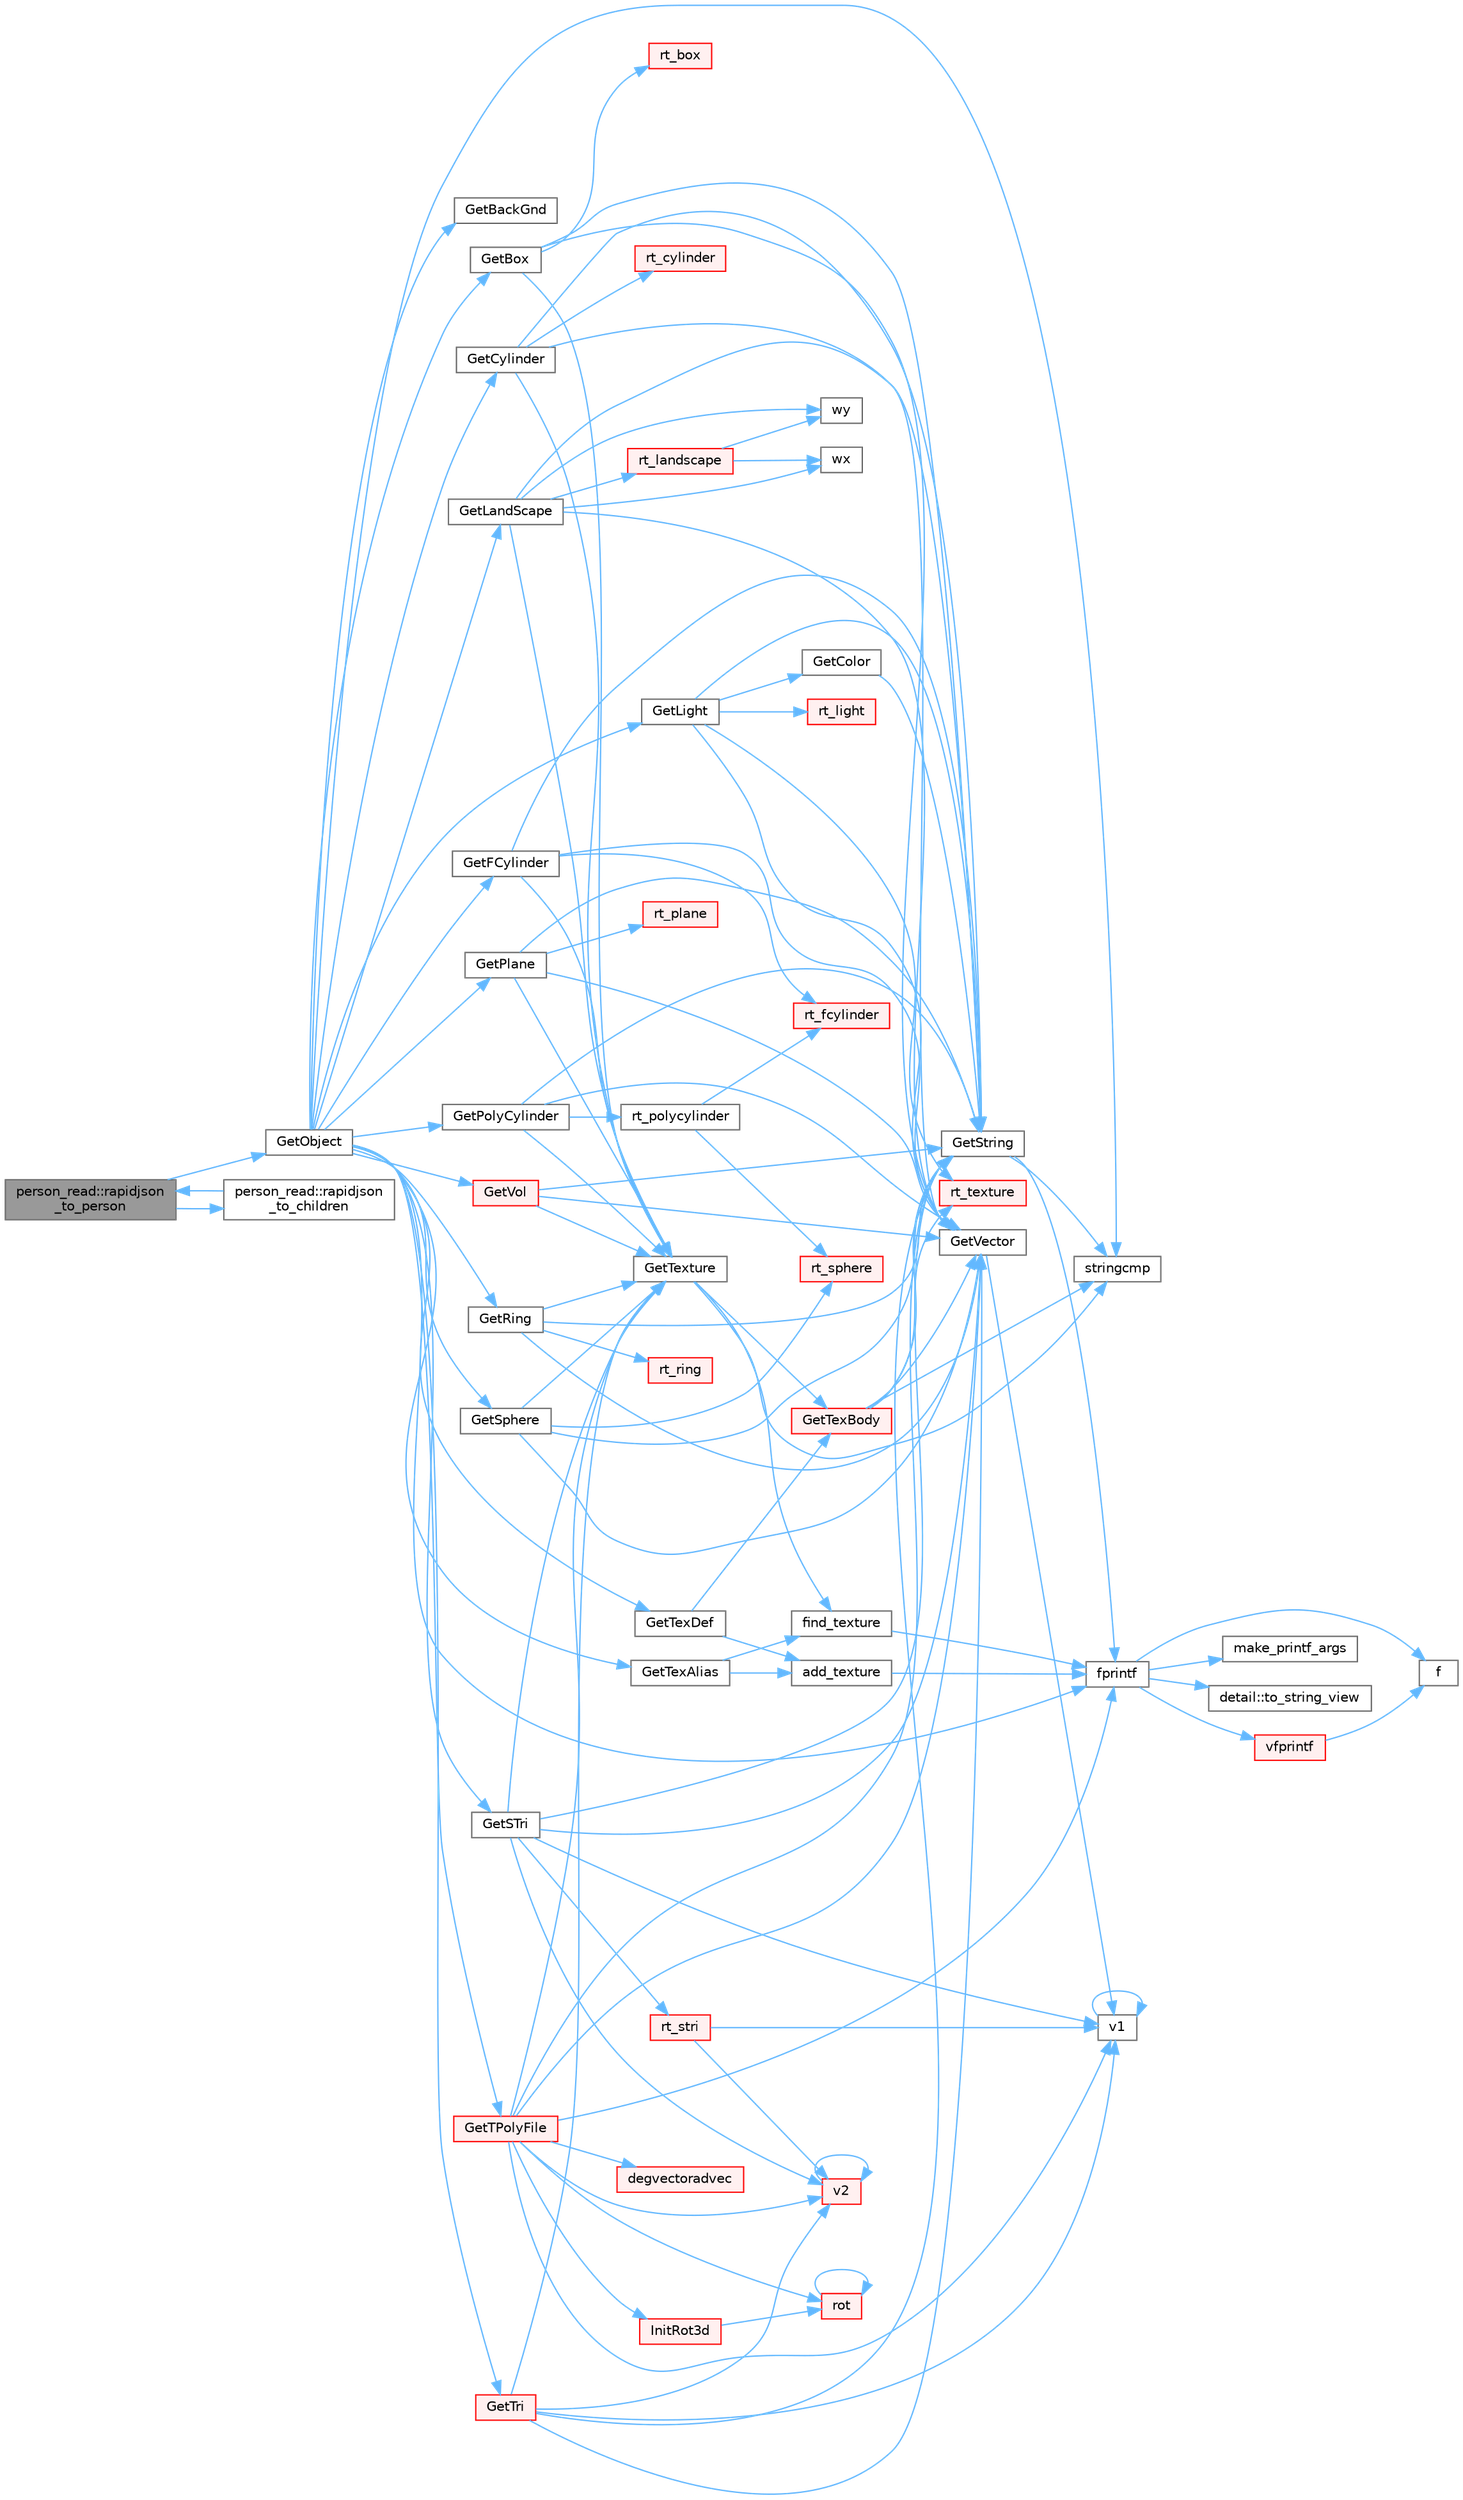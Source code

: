 digraph "person_read::rapidjson_to_person"
{
 // LATEX_PDF_SIZE
  bgcolor="transparent";
  edge [fontname=Helvetica,fontsize=10,labelfontname=Helvetica,labelfontsize=10];
  node [fontname=Helvetica,fontsize=10,shape=box,height=0.2,width=0.4];
  rankdir="LR";
  Node1 [id="Node000001",label="person_read::rapidjson\l_to_person",height=0.2,width=0.4,color="gray40", fillcolor="grey60", style="filled", fontcolor="black",tooltip=" "];
  Node1 -> Node2 [id="edge1_Node000001_Node000002",color="steelblue1",style="solid",tooltip=" "];
  Node2 [id="Node000002",label="GetObject",height=0.2,width=0.4,color="grey40", fillcolor="white", style="filled",URL="$parse_8cpp.html#a2f2f1587f77dab125e1f0d587f80c9dc",tooltip=" "];
  Node2 -> Node3 [id="edge2_Node000002_Node000003",color="steelblue1",style="solid",tooltip=" "];
  Node3 [id="Node000003",label="fprintf",height=0.2,width=0.4,color="grey40", fillcolor="white", style="filled",URL="$printf_8h.html#a9f315126362cae9675de1642105e631e",tooltip=" "];
  Node3 -> Node4 [id="edge3_Node000003_Node000004",color="steelblue1",style="solid",tooltip=" "];
  Node4 [id="Node000004",label="f",height=0.2,width=0.4,color="grey40", fillcolor="white", style="filled",URL="$cxx11__tensor__map_8cpp.html#a7f507fea02198f6cb81c86640c7b1a4e",tooltip=" "];
  Node3 -> Node5 [id="edge4_Node000003_Node000005",color="steelblue1",style="solid",tooltip=" "];
  Node5 [id="Node000005",label="make_printf_args",height=0.2,width=0.4,color="grey40", fillcolor="white", style="filled",URL="$printf_8h.html#a27dcc0efcda04388971dbea3c875f122",tooltip=" "];
  Node3 -> Node6 [id="edge5_Node000003_Node000006",color="steelblue1",style="solid",tooltip=" "];
  Node6 [id="Node000006",label="detail::to_string_view",height=0.2,width=0.4,color="grey40", fillcolor="white", style="filled",URL="$namespacedetail.html#abeae79fa3e1eded2d8fbd56cc9f0960e",tooltip=" "];
  Node3 -> Node7 [id="edge6_Node000003_Node000007",color="steelblue1",style="solid",tooltip=" "];
  Node7 [id="Node000007",label="vfprintf",height=0.2,width=0.4,color="red", fillcolor="#FFF0F0", style="filled",URL="$printf_8h.html#abb30aad964fc771fb52cf3ad88649df2",tooltip=" "];
  Node7 -> Node4 [id="edge7_Node000007_Node000004",color="steelblue1",style="solid",tooltip=" "];
  Node2 -> Node35 [id="edge8_Node000002_Node000035",color="steelblue1",style="solid",tooltip=" "];
  Node35 [id="Node000035",label="GetBackGnd",height=0.2,width=0.4,color="grey40", fillcolor="white", style="filled",URL="$parse_8cpp.html#a73a913bfd95c9b1e7dfc3e84c0fcf105",tooltip=" "];
  Node2 -> Node36 [id="edge9_Node000002_Node000036",color="steelblue1",style="solid",tooltip=" "];
  Node36 [id="Node000036",label="GetBox",height=0.2,width=0.4,color="grey40", fillcolor="white", style="filled",URL="$parse_8cpp.html#aa54d43e677c1d7969b2d5c74a0a47151",tooltip=" "];
  Node36 -> Node37 [id="edge10_Node000036_Node000037",color="steelblue1",style="solid",tooltip=" "];
  Node37 [id="Node000037",label="GetString",height=0.2,width=0.4,color="grey40", fillcolor="white", style="filled",URL="$parse_8cpp.html#a79e0254cd128a92b56de23e8abaa2850",tooltip=" "];
  Node37 -> Node3 [id="edge11_Node000037_Node000003",color="steelblue1",style="solid",tooltip=" "];
  Node37 -> Node38 [id="edge12_Node000037_Node000038",color="steelblue1",style="solid",tooltip=" "];
  Node38 [id="Node000038",label="stringcmp",height=0.2,width=0.4,color="grey40", fillcolor="white", style="filled",URL="$parse_8cpp.html#a10e812c093d06c8f91685243dfd5670d",tooltip=" "];
  Node36 -> Node39 [id="edge13_Node000036_Node000039",color="steelblue1",style="solid",tooltip=" "];
  Node39 [id="Node000039",label="GetTexture",height=0.2,width=0.4,color="grey40", fillcolor="white", style="filled",URL="$parse_8cpp.html#a2a311b715c7bce7dd3c0e130fd242655",tooltip=" "];
  Node39 -> Node40 [id="edge14_Node000039_Node000040",color="steelblue1",style="solid",tooltip=" "];
  Node40 [id="Node000040",label="find_texture",height=0.2,width=0.4,color="grey40", fillcolor="white", style="filled",URL="$parse_8cpp.html#a3373dda91944e8bd8e1ec3a0837eda3d",tooltip=" "];
  Node40 -> Node3 [id="edge15_Node000040_Node000003",color="steelblue1",style="solid",tooltip=" "];
  Node39 -> Node41 [id="edge16_Node000039_Node000041",color="steelblue1",style="solid",tooltip=" "];
  Node41 [id="Node000041",label="GetTexBody",height=0.2,width=0.4,color="red", fillcolor="#FFF0F0", style="filled",URL="$parse_8cpp.html#a9bde5be8ed7fef353b7e26c6bb26080d",tooltip=" "];
  Node41 -> Node37 [id="edge17_Node000041_Node000037",color="steelblue1",style="solid",tooltip=" "];
  Node41 -> Node42 [id="edge18_Node000041_Node000042",color="steelblue1",style="solid",tooltip=" "];
  Node42 [id="Node000042",label="GetVector",height=0.2,width=0.4,color="grey40", fillcolor="white", style="filled",URL="$parse_8cpp.html#aa05035bdaae3230f25f564d4ce9b2a64",tooltip=" "];
  Node42 -> Node43 [id="edge19_Node000042_Node000043",color="steelblue1",style="solid",tooltip=" "];
  Node43 [id="Node000043",label="v1",height=0.2,width=0.4,color="grey40", fillcolor="white", style="filled",URL="$_tutorial___reshape_mat2_vec_8cpp.html#a10bd710692c91bc238f2e1da77730678",tooltip=" "];
  Node43 -> Node43 [id="edge20_Node000043_Node000043",color="steelblue1",style="solid",tooltip=" "];
  Node41 -> Node45 [id="edge21_Node000041_Node000045",color="steelblue1",style="solid",tooltip=" "];
  Node45 [id="Node000045",label="rt_texture",height=0.2,width=0.4,color="red", fillcolor="#FFF0F0", style="filled",URL="$api_8cpp.html#a6c4440ce7b2b3e0659577fdbbda3f120",tooltip=" "];
  Node41 -> Node38 [id="edge22_Node000041_Node000038",color="steelblue1",style="solid",tooltip=" "];
  Node39 -> Node38 [id="edge23_Node000039_Node000038",color="steelblue1",style="solid",tooltip=" "];
  Node36 -> Node42 [id="edge24_Node000036_Node000042",color="steelblue1",style="solid",tooltip=" "];
  Node36 -> Node79 [id="edge25_Node000036_Node000079",color="steelblue1",style="solid",tooltip=" "];
  Node79 [id="Node000079",label="rt_box",height=0.2,width=0.4,color="red", fillcolor="#FFF0F0", style="filled",URL="$api_8cpp.html#acea8bde49eae5577481a99380f0e66b3",tooltip=" "];
  Node2 -> Node83 [id="edge26_Node000002_Node000083",color="steelblue1",style="solid",tooltip=" "];
  Node83 [id="Node000083",label="GetCylinder",height=0.2,width=0.4,color="grey40", fillcolor="white", style="filled",URL="$parse_8cpp.html#a69c8ef9f85812f7a69a56ea96bba4c8f",tooltip=" "];
  Node83 -> Node37 [id="edge27_Node000083_Node000037",color="steelblue1",style="solid",tooltip=" "];
  Node83 -> Node39 [id="edge28_Node000083_Node000039",color="steelblue1",style="solid",tooltip=" "];
  Node83 -> Node42 [id="edge29_Node000083_Node000042",color="steelblue1",style="solid",tooltip=" "];
  Node83 -> Node84 [id="edge30_Node000083_Node000084",color="steelblue1",style="solid",tooltip=" "];
  Node84 [id="Node000084",label="rt_cylinder",height=0.2,width=0.4,color="red", fillcolor="#FFF0F0", style="filled",URL="$api_8cpp.html#a17f57bb5b671a68d9f1784739f34f703",tooltip=" "];
  Node2 -> Node86 [id="edge31_Node000002_Node000086",color="steelblue1",style="solid",tooltip=" "];
  Node86 [id="Node000086",label="GetFCylinder",height=0.2,width=0.4,color="grey40", fillcolor="white", style="filled",URL="$parse_8cpp.html#aa0d3ec1a1c7ed600e3a4604c937565ba",tooltip=" "];
  Node86 -> Node37 [id="edge32_Node000086_Node000037",color="steelblue1",style="solid",tooltip=" "];
  Node86 -> Node39 [id="edge33_Node000086_Node000039",color="steelblue1",style="solid",tooltip=" "];
  Node86 -> Node42 [id="edge34_Node000086_Node000042",color="steelblue1",style="solid",tooltip=" "];
  Node86 -> Node87 [id="edge35_Node000086_Node000087",color="steelblue1",style="solid",tooltip=" "];
  Node87 [id="Node000087",label="rt_fcylinder",height=0.2,width=0.4,color="red", fillcolor="#FFF0F0", style="filled",URL="$api_8cpp.html#ac5ffcfc7c15b195194b7740ec4058e00",tooltip=" "];
  Node2 -> Node89 [id="edge36_Node000002_Node000089",color="steelblue1",style="solid",tooltip=" "];
  Node89 [id="Node000089",label="GetLandScape",height=0.2,width=0.4,color="grey40", fillcolor="white", style="filled",URL="$parse_8cpp.html#afe08f2789131b32bd87741379be9efb4",tooltip=" "];
  Node89 -> Node37 [id="edge37_Node000089_Node000037",color="steelblue1",style="solid",tooltip=" "];
  Node89 -> Node39 [id="edge38_Node000089_Node000039",color="steelblue1",style="solid",tooltip=" "];
  Node89 -> Node42 [id="edge39_Node000089_Node000042",color="steelblue1",style="solid",tooltip=" "];
  Node89 -> Node90 [id="edge40_Node000089_Node000090",color="steelblue1",style="solid",tooltip=" "];
  Node90 [id="Node000090",label="rt_landscape",height=0.2,width=0.4,color="red", fillcolor="#FFF0F0", style="filled",URL="$apigeom_8cpp.html#afec0f281cd1ac30a8f0f9923c7f3326d",tooltip=" "];
  Node90 -> Node99 [id="edge41_Node000090_Node000099",color="steelblue1",style="solid",tooltip=" "];
  Node99 [id="Node000099",label="wx",height=0.2,width=0.4,color="grey40", fillcolor="white", style="filled",URL="$core_2swizzle__4_8inl_8h.html#a66b224ccf5684dc3346b689ce492bd2b",tooltip=" "];
  Node90 -> Node100 [id="edge42_Node000090_Node000100",color="steelblue1",style="solid",tooltip=" "];
  Node100 [id="Node000100",label="wy",height=0.2,width=0.4,color="grey40", fillcolor="white", style="filled",URL="$core_2swizzle__4_8inl_8h.html#a5bed73816e9fcf9d6ef3a2f833971b47",tooltip=" "];
  Node89 -> Node99 [id="edge43_Node000089_Node000099",color="steelblue1",style="solid",tooltip=" "];
  Node89 -> Node100 [id="edge44_Node000089_Node000100",color="steelblue1",style="solid",tooltip=" "];
  Node2 -> Node103 [id="edge45_Node000002_Node000103",color="steelblue1",style="solid",tooltip=" "];
  Node103 [id="Node000103",label="GetLight",height=0.2,width=0.4,color="grey40", fillcolor="white", style="filled",URL="$parse_8cpp.html#a86c9fd7e66b475c339dfd227d747c422",tooltip=" "];
  Node103 -> Node104 [id="edge46_Node000103_Node000104",color="steelblue1",style="solid",tooltip=" "];
  Node104 [id="Node000104",label="GetColor",height=0.2,width=0.4,color="grey40", fillcolor="white", style="filled",URL="$parse_8cpp.html#a644dbde2257b7885274701fcfbd81277",tooltip=" "];
  Node104 -> Node37 [id="edge47_Node000104_Node000037",color="steelblue1",style="solid",tooltip=" "];
  Node103 -> Node37 [id="edge48_Node000103_Node000037",color="steelblue1",style="solid",tooltip=" "];
  Node103 -> Node42 [id="edge49_Node000103_Node000042",color="steelblue1",style="solid",tooltip=" "];
  Node103 -> Node105 [id="edge50_Node000103_Node000105",color="steelblue1",style="solid",tooltip=" "];
  Node105 [id="Node000105",label="rt_light",height=0.2,width=0.4,color="red", fillcolor="#FFF0F0", style="filled",URL="$api_8cpp.html#aa8f200571707c72edf25a7859af6ac4d",tooltip=" "];
  Node103 -> Node45 [id="edge51_Node000103_Node000045",color="steelblue1",style="solid",tooltip=" "];
  Node2 -> Node108 [id="edge52_Node000002_Node000108",color="steelblue1",style="solid",tooltip=" "];
  Node108 [id="Node000108",label="GetPlane",height=0.2,width=0.4,color="grey40", fillcolor="white", style="filled",URL="$parse_8cpp.html#adb7113f1e835067cf62db89ca28bd310",tooltip=" "];
  Node108 -> Node37 [id="edge53_Node000108_Node000037",color="steelblue1",style="solid",tooltip=" "];
  Node108 -> Node39 [id="edge54_Node000108_Node000039",color="steelblue1",style="solid",tooltip=" "];
  Node108 -> Node42 [id="edge55_Node000108_Node000042",color="steelblue1",style="solid",tooltip=" "];
  Node108 -> Node109 [id="edge56_Node000108_Node000109",color="steelblue1",style="solid",tooltip=" "];
  Node109 [id="Node000109",label="rt_plane",height=0.2,width=0.4,color="red", fillcolor="#FFF0F0", style="filled",URL="$api_8cpp.html#a718109f91c3ff8803074ff7a943f24d2",tooltip=" "];
  Node2 -> Node113 [id="edge57_Node000002_Node000113",color="steelblue1",style="solid",tooltip=" "];
  Node113 [id="Node000113",label="GetPolyCylinder",height=0.2,width=0.4,color="grey40", fillcolor="white", style="filled",URL="$parse_8cpp.html#aaa4c967551b0967b89bee2bb154ae0fe",tooltip=" "];
  Node113 -> Node37 [id="edge58_Node000113_Node000037",color="steelblue1",style="solid",tooltip=" "];
  Node113 -> Node39 [id="edge59_Node000113_Node000039",color="steelblue1",style="solid",tooltip=" "];
  Node113 -> Node42 [id="edge60_Node000113_Node000042",color="steelblue1",style="solid",tooltip=" "];
  Node113 -> Node114 [id="edge61_Node000113_Node000114",color="steelblue1",style="solid",tooltip=" "];
  Node114 [id="Node000114",label="rt_polycylinder",height=0.2,width=0.4,color="grey40", fillcolor="white", style="filled",URL="$apigeom_8cpp.html#aa5f81846b847f4b35876100d6ecd54cf",tooltip=" "];
  Node114 -> Node87 [id="edge62_Node000114_Node000087",color="steelblue1",style="solid",tooltip=" "];
  Node114 -> Node115 [id="edge63_Node000114_Node000115",color="steelblue1",style="solid",tooltip=" "];
  Node115 [id="Node000115",label="rt_sphere",height=0.2,width=0.4,color="red", fillcolor="#FFF0F0", style="filled",URL="$api_8cpp.html#ad7ce4f9dd1a9221802403f96007f8c21",tooltip=" "];
  Node2 -> Node117 [id="edge64_Node000002_Node000117",color="steelblue1",style="solid",tooltip=" "];
  Node117 [id="Node000117",label="GetRing",height=0.2,width=0.4,color="grey40", fillcolor="white", style="filled",URL="$parse_8cpp.html#a83ea6cc6de01ba02eda35b2576b07629",tooltip=" "];
  Node117 -> Node37 [id="edge65_Node000117_Node000037",color="steelblue1",style="solid",tooltip=" "];
  Node117 -> Node39 [id="edge66_Node000117_Node000039",color="steelblue1",style="solid",tooltip=" "];
  Node117 -> Node42 [id="edge67_Node000117_Node000042",color="steelblue1",style="solid",tooltip=" "];
  Node117 -> Node118 [id="edge68_Node000117_Node000118",color="steelblue1",style="solid",tooltip=" "];
  Node118 [id="Node000118",label="rt_ring",height=0.2,width=0.4,color="red", fillcolor="#FFF0F0", style="filled",URL="$api_8cpp.html#a8c3bff8434eae5aad4cd88aa9228e92c",tooltip=" "];
  Node2 -> Node120 [id="edge69_Node000002_Node000120",color="steelblue1",style="solid",tooltip=" "];
  Node120 [id="Node000120",label="GetSphere",height=0.2,width=0.4,color="grey40", fillcolor="white", style="filled",URL="$parse_8cpp.html#a2519d0ef92ddd38e9589d541b3ab8367",tooltip=" "];
  Node120 -> Node37 [id="edge70_Node000120_Node000037",color="steelblue1",style="solid",tooltip=" "];
  Node120 -> Node39 [id="edge71_Node000120_Node000039",color="steelblue1",style="solid",tooltip=" "];
  Node120 -> Node42 [id="edge72_Node000120_Node000042",color="steelblue1",style="solid",tooltip=" "];
  Node120 -> Node115 [id="edge73_Node000120_Node000115",color="steelblue1",style="solid",tooltip=" "];
  Node2 -> Node121 [id="edge74_Node000002_Node000121",color="steelblue1",style="solid",tooltip=" "];
  Node121 [id="Node000121",label="GetSTri",height=0.2,width=0.4,color="grey40", fillcolor="white", style="filled",URL="$parse_8cpp.html#ab7d3fb56f29b8477508492ad770d5507",tooltip=" "];
  Node121 -> Node37 [id="edge75_Node000121_Node000037",color="steelblue1",style="solid",tooltip=" "];
  Node121 -> Node39 [id="edge76_Node000121_Node000039",color="steelblue1",style="solid",tooltip=" "];
  Node121 -> Node42 [id="edge77_Node000121_Node000042",color="steelblue1",style="solid",tooltip=" "];
  Node121 -> Node92 [id="edge78_Node000121_Node000092",color="steelblue1",style="solid",tooltip=" "];
  Node92 [id="Node000092",label="rt_stri",height=0.2,width=0.4,color="red", fillcolor="#FFF0F0", style="filled",URL="$api_8cpp.html#a5d6ad06b8d61b1474a9bf485b7c91227",tooltip=" "];
  Node92 -> Node43 [id="edge79_Node000092_Node000043",color="steelblue1",style="solid",tooltip=" "];
  Node92 -> Node94 [id="edge80_Node000092_Node000094",color="steelblue1",style="solid",tooltip=" "];
  Node94 [id="Node000094",label="v2",height=0.2,width=0.4,color="red", fillcolor="#FFF0F0", style="filled",URL="$_tutorial___reshape_mat2_vec_8cpp.html#a3eb30a79de469336df46f4f5f0bfb84f",tooltip=" "];
  Node94 -> Node94 [id="edge81_Node000094_Node000094",color="steelblue1",style="solid",tooltip=" "];
  Node121 -> Node43 [id="edge82_Node000121_Node000043",color="steelblue1",style="solid",tooltip=" "];
  Node121 -> Node94 [id="edge83_Node000121_Node000094",color="steelblue1",style="solid",tooltip=" "];
  Node2 -> Node122 [id="edge84_Node000002_Node000122",color="steelblue1",style="solid",tooltip=" "];
  Node122 [id="Node000122",label="GetTexAlias",height=0.2,width=0.4,color="grey40", fillcolor="white", style="filled",URL="$parse_8cpp.html#aadc2022e3effc303e40a9c95fd4af4f4",tooltip=" "];
  Node122 -> Node123 [id="edge85_Node000122_Node000123",color="steelblue1",style="solid",tooltip=" "];
  Node123 [id="Node000123",label="add_texture",height=0.2,width=0.4,color="grey40", fillcolor="white", style="filled",URL="$parse_8cpp.html#ae32ec7520baf58fe9f5585cc4df8651c",tooltip=" "];
  Node123 -> Node3 [id="edge86_Node000123_Node000003",color="steelblue1",style="solid",tooltip=" "];
  Node122 -> Node40 [id="edge87_Node000122_Node000040",color="steelblue1",style="solid",tooltip=" "];
  Node2 -> Node124 [id="edge88_Node000002_Node000124",color="steelblue1",style="solid",tooltip=" "];
  Node124 [id="Node000124",label="GetTexDef",height=0.2,width=0.4,color="grey40", fillcolor="white", style="filled",URL="$parse_8cpp.html#a117f9140ddc5993864fae34de3571fd9",tooltip=" "];
  Node124 -> Node123 [id="edge89_Node000124_Node000123",color="steelblue1",style="solid",tooltip=" "];
  Node124 -> Node41 [id="edge90_Node000124_Node000041",color="steelblue1",style="solid",tooltip=" "];
  Node2 -> Node125 [id="edge91_Node000002_Node000125",color="steelblue1",style="solid",tooltip=" "];
  Node125 [id="Node000125",label="GetTPolyFile",height=0.2,width=0.4,color="red", fillcolor="#FFF0F0", style="filled",URL="$parse_8cpp.html#ad6e337dba94433d071abad702cd33c1c",tooltip=" "];
  Node125 -> Node126 [id="edge92_Node000125_Node000126",color="steelblue1",style="solid",tooltip=" "];
  Node126 [id="Node000126",label="degvectoradvec",height=0.2,width=0.4,color="red", fillcolor="#FFF0F0", style="filled",URL="$parse_8cpp.html#aaca10a8a8fb0e1badc9a9fc7f25286b5",tooltip=" "];
  Node125 -> Node3 [id="edge93_Node000125_Node000003",color="steelblue1",style="solid",tooltip=" "];
  Node125 -> Node37 [id="edge94_Node000125_Node000037",color="steelblue1",style="solid",tooltip=" "];
  Node125 -> Node39 [id="edge95_Node000125_Node000039",color="steelblue1",style="solid",tooltip=" "];
  Node125 -> Node42 [id="edge96_Node000125_Node000042",color="steelblue1",style="solid",tooltip=" "];
  Node125 -> Node128 [id="edge97_Node000125_Node000128",color="steelblue1",style="solid",tooltip=" "];
  Node128 [id="Node000128",label="InitRot3d",height=0.2,width=0.4,color="red", fillcolor="#FFF0F0", style="filled",URL="$parse_8cpp.html#ad292b2334d2a90245fdd220adfdd77b9",tooltip=" "];
  Node128 -> Node129 [id="edge98_Node000128_Node000129",color="steelblue1",style="solid",tooltip=" "];
  Node129 [id="Node000129",label="rot",height=0.2,width=0.4,color="red", fillcolor="#FFF0F0", style="filled",URL="$level1__real__impl_8h.html#a6085d1e47159b776e841c37e5c45f105",tooltip=" "];
  Node129 -> Node129 [id="edge99_Node000129_Node000129",color="steelblue1",style="solid",tooltip=" "];
  Node125 -> Node129 [id="edge100_Node000125_Node000129",color="steelblue1",style="solid",tooltip=" "];
  Node125 -> Node43 [id="edge101_Node000125_Node000043",color="steelblue1",style="solid",tooltip=" "];
  Node125 -> Node94 [id="edge102_Node000125_Node000094",color="steelblue1",style="solid",tooltip=" "];
  Node2 -> Node138 [id="edge103_Node000002_Node000138",color="steelblue1",style="solid",tooltip=" "];
  Node138 [id="Node000138",label="GetTri",height=0.2,width=0.4,color="red", fillcolor="#FFF0F0", style="filled",URL="$parse_8cpp.html#a1bd5c16a2f55742a2f75fc8f3de0149e",tooltip=" "];
  Node138 -> Node37 [id="edge104_Node000138_Node000037",color="steelblue1",style="solid",tooltip=" "];
  Node138 -> Node39 [id="edge105_Node000138_Node000039",color="steelblue1",style="solid",tooltip=" "];
  Node138 -> Node42 [id="edge106_Node000138_Node000042",color="steelblue1",style="solid",tooltip=" "];
  Node138 -> Node43 [id="edge107_Node000138_Node000043",color="steelblue1",style="solid",tooltip=" "];
  Node138 -> Node94 [id="edge108_Node000138_Node000094",color="steelblue1",style="solid",tooltip=" "];
  Node2 -> Node139 [id="edge109_Node000002_Node000139",color="steelblue1",style="solid",tooltip=" "];
  Node139 [id="Node000139",label="GetVol",height=0.2,width=0.4,color="red", fillcolor="#FFF0F0", style="filled",URL="$parse_8cpp.html#a7be681b6dc9195d4f996ede69eb89263",tooltip=" "];
  Node139 -> Node37 [id="edge110_Node000139_Node000037",color="steelblue1",style="solid",tooltip=" "];
  Node139 -> Node39 [id="edge111_Node000139_Node000039",color="steelblue1",style="solid",tooltip=" "];
  Node139 -> Node42 [id="edge112_Node000139_Node000042",color="steelblue1",style="solid",tooltip=" "];
  Node2 -> Node38 [id="edge113_Node000002_Node000038",color="steelblue1",style="solid",tooltip=" "];
  Node1 -> Node153 [id="edge114_Node000001_Node000153",color="steelblue1",style="solid",tooltip=" "];
  Node153 [id="Node000153",label="person_read::rapidjson\l_to_children",height=0.2,width=0.4,color="grey40", fillcolor="white", style="filled",URL="$namespaceperson__read.html#a567d04e997729217107811f482d9be41",tooltip=" "];
  Node153 -> Node1 [id="edge115_Node000153_Node000001",color="steelblue1",style="solid",tooltip=" "];
}
